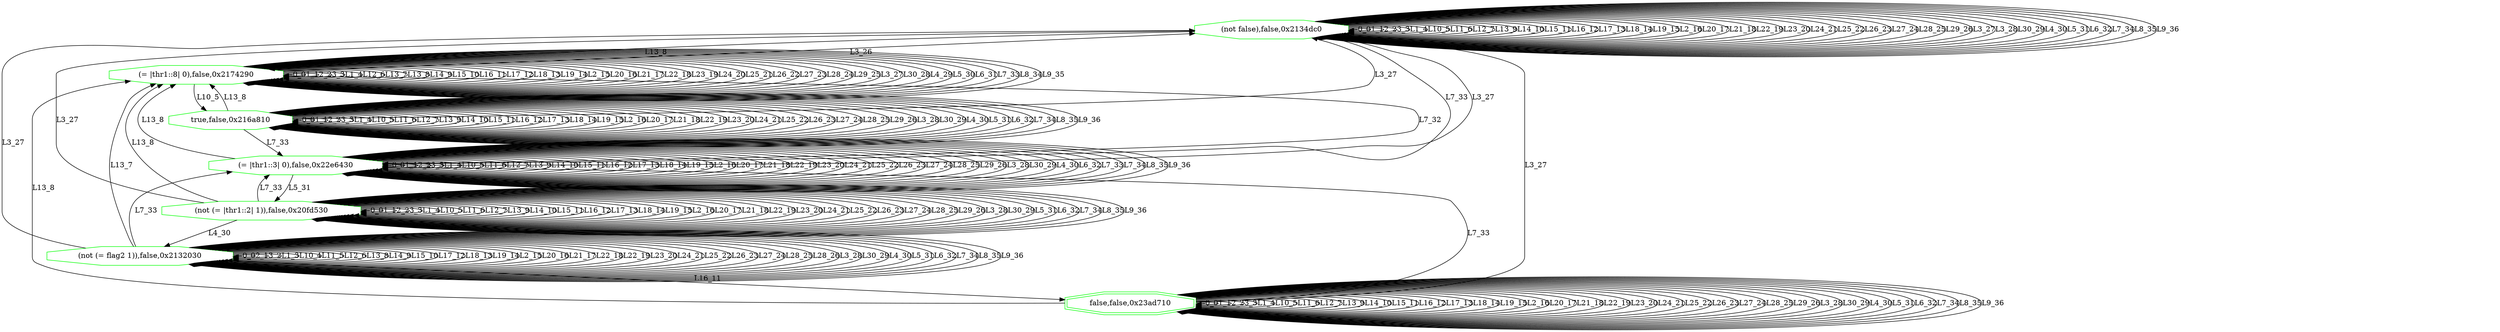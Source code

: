 digraph G {
0[label="(not false),false,0x2134dc0", color=green,shape=octagon];
1[label="(= |thr1::8| 0),false,0x2174290", color=green,shape=octagon];
2[label="true,false,0x216a810", color=green,shape=octagon];
3[label="(= |thr1::3| 0),false,0x22e6430", color=green,shape=octagon];
4[label="(not (= |thr1::2| 1)),false,0x20fd530", color=green,shape=octagon];
5[label="(not (= flag2 1)),false,0x2132030", color=green,shape=octagon];
6[label="false,false,0x23ad710", color=green,shape=doubleoctagon];
0->0 [label="0_0"];
0->0 [label="1_1"];
0->0 [label="2_2"];
0->0 [label="3_3"];
0->0 [label="L1_4"];
0->0 [label="L10_5"];
0->0 [label="L11_6"];
0->0 [label="L12_7"];
0->1 [label="L13_8"];
0->0 [label="L13_9"];
0->0 [label="L14_10"];
0->0 [label="L15_11"];
0->0 [label="L16_12"];
0->0 [label="L17_13"];
0->0 [label="L18_14"];
0->0 [label="L19_15"];
0->0 [label="L2_16"];
0->0 [label="L20_17"];
0->0 [label="L21_18"];
0->0 [label="L22_19"];
0->0 [label="L23_20"];
0->0 [label="L24_21"];
0->0 [label="L25_22"];
0->0 [label="L26_23"];
0->0 [label="L27_24"];
0->0 [label="L28_25"];
0->0 [label="L29_26"];
0->0 [label="L3_27"];
0->0 [label="L3_28"];
0->0 [label="L30_29"];
0->0 [label="L4_30"];
0->0 [label="L5_31"];
0->0 [label="L6_32"];
0->3 [label="L7_33"];
0->0 [label="L7_34"];
0->0 [label="L8_35"];
0->0 [label="L9_36"];
1->1 [label="0_0"];
1->1 [label="1_1"];
1->1 [label="2_2"];
1->1 [label="3_3"];
1->1 [label="L1_4"];
1->2 [label="L10_5"];
1->1 [label="L12_6"];
1->1 [label="L13_7"];
1->1 [label="L13_8"];
1->1 [label="L14_9"];
1->1 [label="L15_10"];
1->1 [label="L16_11"];
1->1 [label="L17_12"];
1->1 [label="L18_13"];
1->1 [label="L19_14"];
1->1 [label="L2_15"];
1->1 [label="L20_16"];
1->1 [label="L21_17"];
1->1 [label="L22_18"];
1->1 [label="L23_19"];
1->1 [label="L24_20"];
1->1 [label="L25_21"];
1->1 [label="L26_22"];
1->1 [label="L27_23"];
1->1 [label="L28_24"];
1->1 [label="L29_25"];
1->0 [label="L3_26"];
1->1 [label="L3_27"];
1->1 [label="L30_28"];
1->1 [label="L4_29"];
1->1 [label="L5_30"];
1->1 [label="L6_31"];
1->3 [label="L7_32"];
1->1 [label="L7_33"];
1->1 [label="L8_34"];
1->1 [label="L9_35"];
2->2 [label="0_0"];
2->2 [label="1_1"];
2->2 [label="2_2"];
2->2 [label="3_3"];
2->2 [label="L1_4"];
2->2 [label="L10_5"];
2->2 [label="L11_6"];
2->2 [label="L12_7"];
2->1 [label="L13_8"];
2->2 [label="L13_9"];
2->2 [label="L14_10"];
2->2 [label="L15_11"];
2->2 [label="L16_12"];
2->2 [label="L17_13"];
2->2 [label="L18_14"];
2->2 [label="L19_15"];
2->2 [label="L2_16"];
2->2 [label="L20_17"];
2->2 [label="L21_18"];
2->2 [label="L22_19"];
2->2 [label="L23_20"];
2->2 [label="L24_21"];
2->2 [label="L25_22"];
2->2 [label="L26_23"];
2->2 [label="L27_24"];
2->2 [label="L28_25"];
2->2 [label="L29_26"];
2->0 [label="L3_27"];
2->2 [label="L3_28"];
2->2 [label="L30_29"];
2->2 [label="L4_30"];
2->2 [label="L5_31"];
2->2 [label="L6_32"];
2->3 [label="L7_33"];
2->2 [label="L7_34"];
2->2 [label="L8_35"];
2->2 [label="L9_36"];
3->3 [label="0_0"];
3->3 [label="1_1"];
3->3 [label="2_2"];
3->3 [label="3_3"];
3->3 [label="L1_4"];
3->3 [label="L10_5"];
3->3 [label="L11_6"];
3->3 [label="L12_7"];
3->1 [label="L13_8"];
3->3 [label="L13_9"];
3->3 [label="L14_10"];
3->3 [label="L15_11"];
3->3 [label="L16_12"];
3->3 [label="L17_13"];
3->3 [label="L18_14"];
3->3 [label="L19_15"];
3->3 [label="L2_16"];
3->3 [label="L20_17"];
3->3 [label="L21_18"];
3->3 [label="L22_19"];
3->3 [label="L23_20"];
3->3 [label="L24_21"];
3->3 [label="L25_22"];
3->3 [label="L26_23"];
3->3 [label="L27_24"];
3->3 [label="L28_25"];
3->3 [label="L29_26"];
3->0 [label="L3_27"];
3->3 [label="L3_28"];
3->3 [label="L30_29"];
3->3 [label="L4_30"];
3->4 [label="L5_31"];
3->3 [label="L6_32"];
3->3 [label="L7_33"];
3->3 [label="L7_34"];
3->3 [label="L8_35"];
3->3 [label="L9_36"];
4->4 [label="0_0"];
4->4 [label="1_1"];
4->4 [label="2_2"];
4->4 [label="3_3"];
4->4 [label="L1_4"];
4->4 [label="L10_5"];
4->4 [label="L11_6"];
4->4 [label="L12_7"];
4->1 [label="L13_8"];
4->4 [label="L13_9"];
4->4 [label="L14_10"];
4->4 [label="L15_11"];
4->4 [label="L16_12"];
4->4 [label="L17_13"];
4->4 [label="L18_14"];
4->4 [label="L19_15"];
4->4 [label="L2_16"];
4->4 [label="L20_17"];
4->4 [label="L21_18"];
4->4 [label="L22_19"];
4->4 [label="L23_20"];
4->4 [label="L24_21"];
4->4 [label="L25_22"];
4->4 [label="L26_23"];
4->4 [label="L27_24"];
4->4 [label="L28_25"];
4->4 [label="L29_26"];
4->0 [label="L3_27"];
4->4 [label="L3_28"];
4->4 [label="L30_29"];
4->5 [label="L4_30"];
4->4 [label="L5_31"];
4->4 [label="L6_32"];
4->3 [label="L7_33"];
4->4 [label="L7_34"];
4->4 [label="L8_35"];
4->4 [label="L9_36"];
5->5 [label="0_0"];
5->5 [label="2_1"];
5->5 [label="3_2"];
5->5 [label="L1_3"];
5->5 [label="L10_4"];
5->5 [label="L11_5"];
5->5 [label="L12_6"];
5->1 [label="L13_7"];
5->5 [label="L13_8"];
5->5 [label="L14_9"];
5->5 [label="L15_10"];
5->6 [label="L16_11"];
5->5 [label="L17_12"];
5->5 [label="L18_13"];
5->5 [label="L19_14"];
5->5 [label="L2_15"];
5->5 [label="L20_16"];
5->5 [label="L21_17"];
5->5 [label="L22_18"];
5->5 [label="L22_19"];
5->5 [label="L23_20"];
5->5 [label="L24_21"];
5->5 [label="L25_22"];
5->5 [label="L26_23"];
5->5 [label="L27_24"];
5->5 [label="L28_25"];
5->5 [label="L28_26"];
5->0 [label="L3_27"];
5->5 [label="L3_28"];
5->5 [label="L30_29"];
5->5 [label="L4_30"];
5->5 [label="L5_31"];
5->5 [label="L6_32"];
5->3 [label="L7_33"];
5->5 [label="L7_34"];
5->5 [label="L8_35"];
5->5 [label="L9_36"];
6->6 [label="0_0"];
6->6 [label="1_1"];
6->6 [label="2_2"];
6->6 [label="3_3"];
6->6 [label="L1_4"];
6->6 [label="L10_5"];
6->6 [label="L11_6"];
6->6 [label="L12_7"];
6->1 [label="L13_8"];
6->6 [label="L13_9"];
6->6 [label="L14_10"];
6->6 [label="L15_11"];
6->6 [label="L16_12"];
6->6 [label="L17_13"];
6->6 [label="L18_14"];
6->6 [label="L19_15"];
6->6 [label="L2_16"];
6->6 [label="L20_17"];
6->6 [label="L21_18"];
6->6 [label="L22_19"];
6->6 [label="L23_20"];
6->6 [label="L24_21"];
6->6 [label="L25_22"];
6->6 [label="L26_23"];
6->6 [label="L27_24"];
6->6 [label="L28_25"];
6->6 [label="L29_26"];
6->0 [label="L3_27"];
6->6 [label="L3_28"];
6->6 [label="L30_29"];
6->6 [label="L4_30"];
6->6 [label="L5_31"];
6->6 [label="L6_32"];
6->3 [label="L7_33"];
6->6 [label="L7_34"];
6->6 [label="L8_35"];
6->6 [label="L9_36"];
}
